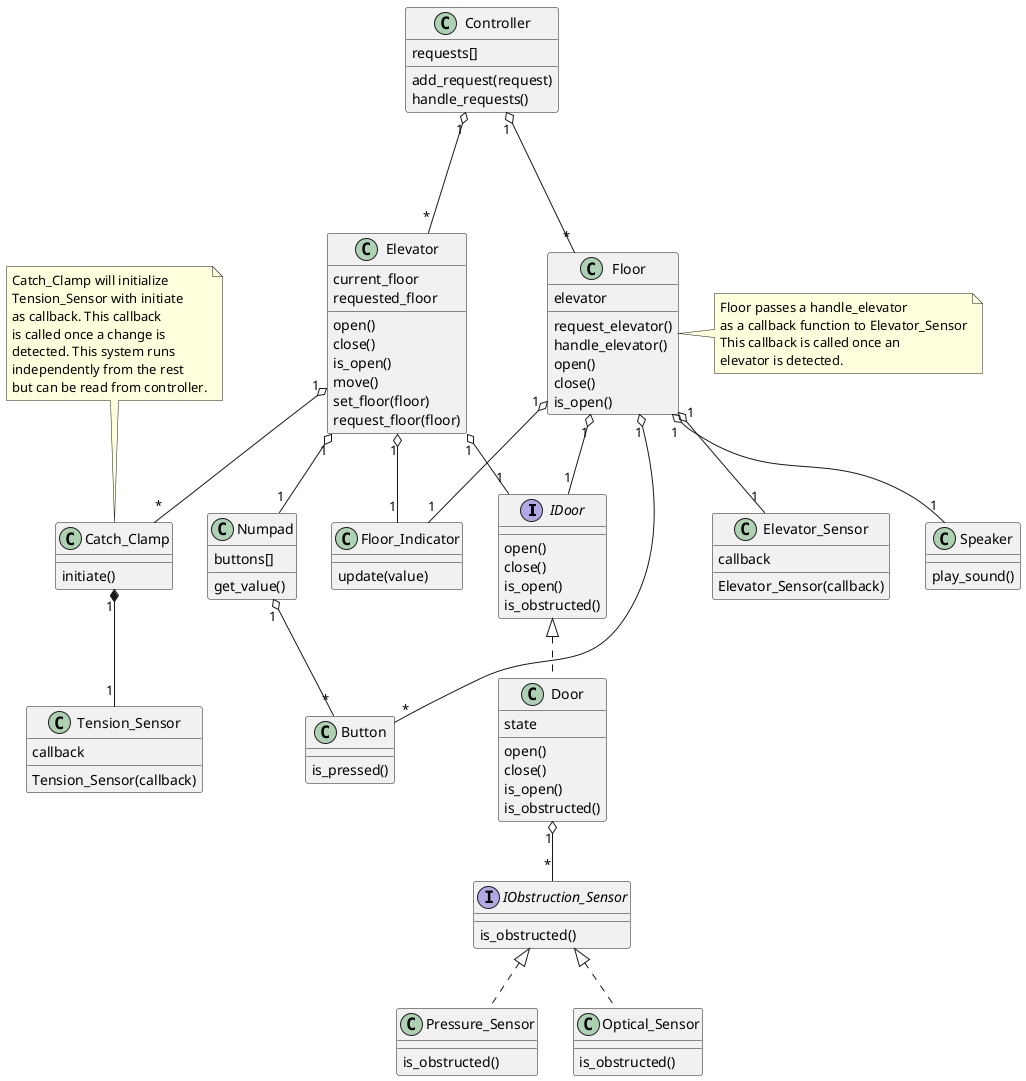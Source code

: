 @startuml
'skinparam linetype ortho

interface IDoor {
	open()
	close()
	is_open()
	is_obstructed()
}
interface IObstruction_Sensor {
	is_obstructed()
}

class Controller {
	requests[]

	add_request(request)
	handle_requests()
}
class Elevator {
	current_floor
	requested_floor

	open()
	close()
	is_open()
	move()
	set_floor(floor)
	request_floor(floor)
}
class Floor {
	elevator

	request_elevator()
	handle_elevator()
	open()
	close()
	is_open()
}
note right
Floor passes a handle_elevator
as a callback function to Elevator_Sensor
This callback is called once an
elevator is detected.
end note
class Door {
	state

	open()
	close()
	is_open()
	is_obstructed()
}
class Pressure_Sensor {
	is_obstructed()
}
class Optical_Sensor {
	is_obstructed()
}
class Tension_Sensor {
	callback

	Tension_Sensor(callback)
}
class Catch_Clamp {
	initiate()
}
note top
Catch_Clamp will initialize
Tension_Sensor with initiate
as callback. This callback
is called once a change is
detected. This system runs
independently from the rest
but can be read from controller.
end note
class Floor_Indicator {
	update(value)
}
class Elevator_Sensor {
	callback

	Elevator_Sensor(callback)
}
class Button {
	is_pressed()
}
class Numpad {
	buttons[]

	get_value()
}
class Speaker {
	play_sound()
}

Controller			"1" o--- "*"	Floor
Controller			"1" o--- "*"	Elevator
IDoor					<|..		Door
Elevator			"1" o-- "1"		IDoor
Floor				"1" o-- "1"		IDoor
Door				"1" o-- "*"		IObstruction_Sensor
IObstruction_Sensor		<|..		Pressure_Sensor
IObstruction_Sensor		<|..		Optical_Sensor
Elevator			"1" o-- "1"		Floor_Indicator
Floor				"1" o-- "1"		Floor_Indicator
Elevator			"1" o-- "1"		Numpad
Floor				"1" o- "*"		Button
Numpad				"1" o-- "*"		Button
Floor				"1" o-- "1"		Elevator_Sensor
Floor				"1" o-- "1"		Speaker
Elevator			"1" o-- "*"		Catch_Clamp
Catch_Clamp			"1" *-- "1"		Tension_Sensor

@enduml